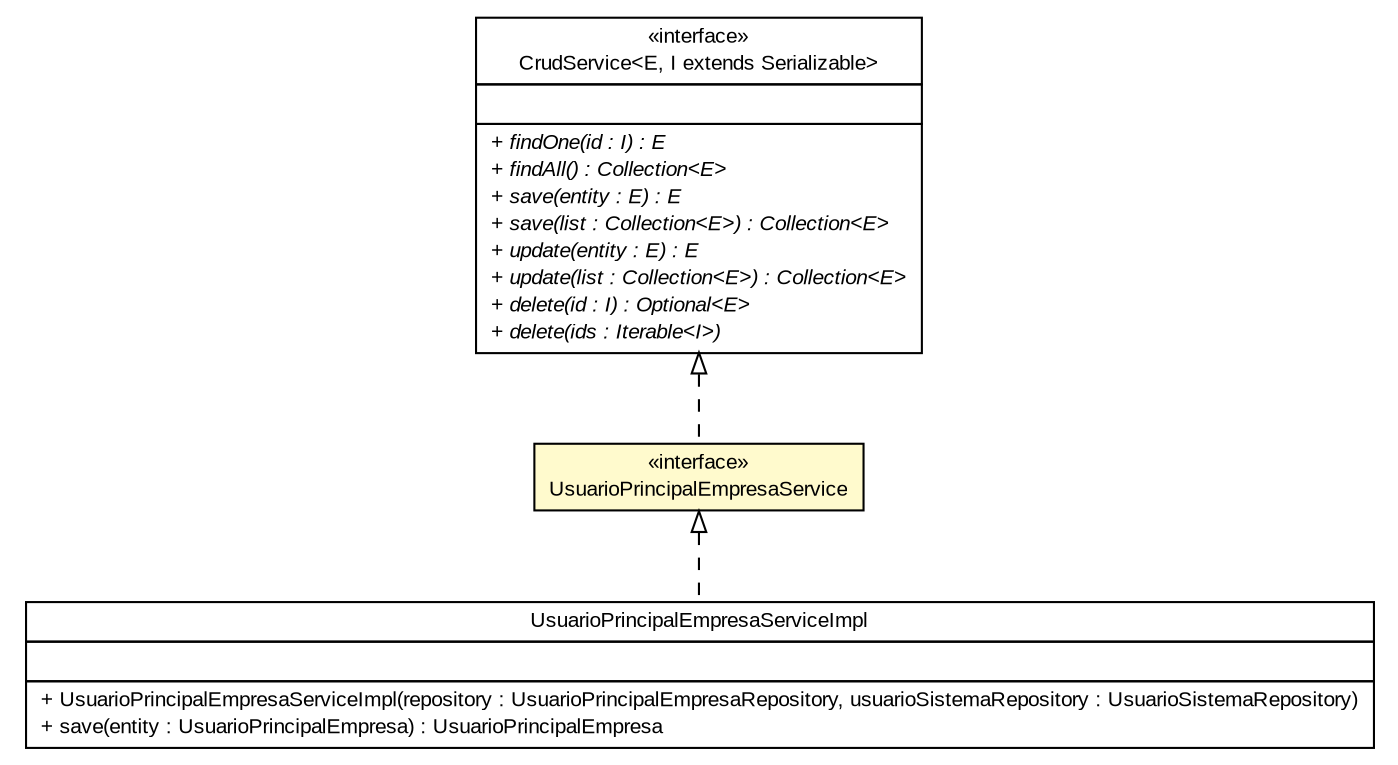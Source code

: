 #!/usr/local/bin/dot
#
# Class diagram 
# Generated by UMLGraph version R5_6 (http://www.umlgraph.org/)
#

digraph G {
	edge [fontname="arial",fontsize=10,labelfontname="arial",labelfontsize=10];
	node [fontname="arial",fontsize=10,shape=plaintext];
	nodesep=0.25;
	ranksep=0.5;
	// br.gov.to.sefaz.business.service.CrudService<E, I extends java.io.Serializable>
	c1110343 [label=<<table title="br.gov.to.sefaz.business.service.CrudService" border="0" cellborder="1" cellspacing="0" cellpadding="2" port="p" href="../../../../business/service/CrudService.html">
		<tr><td><table border="0" cellspacing="0" cellpadding="1">
<tr><td align="center" balign="center"> &#171;interface&#187; </td></tr>
<tr><td align="center" balign="center"> CrudService&lt;E, I extends Serializable&gt; </td></tr>
		</table></td></tr>
		<tr><td><table border="0" cellspacing="0" cellpadding="1">
<tr><td align="left" balign="left">  </td></tr>
		</table></td></tr>
		<tr><td><table border="0" cellspacing="0" cellpadding="1">
<tr><td align="left" balign="left"><font face="arial italic" point-size="10.0"> + findOne(id : I) : E </font></td></tr>
<tr><td align="left" balign="left"><font face="arial italic" point-size="10.0"> + findAll() : Collection&lt;E&gt; </font></td></tr>
<tr><td align="left" balign="left"><font face="arial italic" point-size="10.0"> + save(entity : E) : E </font></td></tr>
<tr><td align="left" balign="left"><font face="arial italic" point-size="10.0"> + save(list : Collection&lt;E&gt;) : Collection&lt;E&gt; </font></td></tr>
<tr><td align="left" balign="left"><font face="arial italic" point-size="10.0"> + update(entity : E) : E </font></td></tr>
<tr><td align="left" balign="left"><font face="arial italic" point-size="10.0"> + update(list : Collection&lt;E&gt;) : Collection&lt;E&gt; </font></td></tr>
<tr><td align="left" balign="left"><font face="arial italic" point-size="10.0"> + delete(id : I) : Optional&lt;E&gt; </font></td></tr>
<tr><td align="left" balign="left"><font face="arial italic" point-size="10.0"> + delete(ids : Iterable&lt;I&gt;) </font></td></tr>
		</table></td></tr>
		</table>>, URL="../../../../business/service/CrudService.html", fontname="arial", fontcolor="black", fontsize=10.0];
	// br.gov.to.sefaz.seg.business.gestao.service.UsuarioPrincipalEmpresaService
	c1110476 [label=<<table title="br.gov.to.sefaz.seg.business.gestao.service.UsuarioPrincipalEmpresaService" border="0" cellborder="1" cellspacing="0" cellpadding="2" port="p" bgcolor="lemonChiffon" href="./UsuarioPrincipalEmpresaService.html">
		<tr><td><table border="0" cellspacing="0" cellpadding="1">
<tr><td align="center" balign="center"> &#171;interface&#187; </td></tr>
<tr><td align="center" balign="center"> UsuarioPrincipalEmpresaService </td></tr>
		</table></td></tr>
		</table>>, URL="./UsuarioPrincipalEmpresaService.html", fontname="arial", fontcolor="black", fontsize=10.0];
	// br.gov.to.sefaz.seg.business.gestao.service.impl.UsuarioPrincipalEmpresaServiceImpl
	c1110511 [label=<<table title="br.gov.to.sefaz.seg.business.gestao.service.impl.UsuarioPrincipalEmpresaServiceImpl" border="0" cellborder="1" cellspacing="0" cellpadding="2" port="p" href="./impl/UsuarioPrincipalEmpresaServiceImpl.html">
		<tr><td><table border="0" cellspacing="0" cellpadding="1">
<tr><td align="center" balign="center"> UsuarioPrincipalEmpresaServiceImpl </td></tr>
		</table></td></tr>
		<tr><td><table border="0" cellspacing="0" cellpadding="1">
<tr><td align="left" balign="left">  </td></tr>
		</table></td></tr>
		<tr><td><table border="0" cellspacing="0" cellpadding="1">
<tr><td align="left" balign="left"> + UsuarioPrincipalEmpresaServiceImpl(repository : UsuarioPrincipalEmpresaRepository, usuarioSistemaRepository : UsuarioSistemaRepository) </td></tr>
<tr><td align="left" balign="left"> + save(entity : UsuarioPrincipalEmpresa) : UsuarioPrincipalEmpresa </td></tr>
		</table></td></tr>
		</table>>, URL="./impl/UsuarioPrincipalEmpresaServiceImpl.html", fontname="arial", fontcolor="black", fontsize=10.0];
	//br.gov.to.sefaz.seg.business.gestao.service.UsuarioPrincipalEmpresaService implements br.gov.to.sefaz.business.service.CrudService<E, I extends java.io.Serializable>
	c1110343:p -> c1110476:p [dir=back,arrowtail=empty,style=dashed];
	//br.gov.to.sefaz.seg.business.gestao.service.impl.UsuarioPrincipalEmpresaServiceImpl implements br.gov.to.sefaz.seg.business.gestao.service.UsuarioPrincipalEmpresaService
	c1110476:p -> c1110511:p [dir=back,arrowtail=empty,style=dashed];
}

